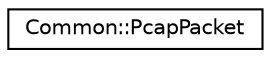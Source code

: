 digraph "Graphical Class Hierarchy"
{
 // LATEX_PDF_SIZE
  edge [fontname="Helvetica",fontsize="10",labelfontname="Helvetica",labelfontsize="10"];
  node [fontname="Helvetica",fontsize="10",shape=record];
  rankdir="LR";
  Node0 [label="Common::PcapPacket",height=0.2,width=0.4,color="black", fillcolor="white", style="filled",URL="$struct_common_1_1_pcap_packet.html",tooltip="POD pcap packet structure stub that needs to be storing pcap arrival time and packet data."];
}

